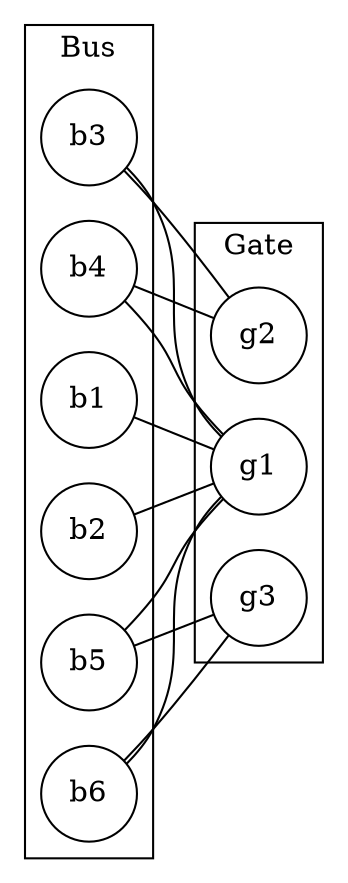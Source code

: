 graph G {
	rankdir=LR;
	{spines = false; overlap=compress}
	node [shape=circle];

	subgraph cluster_B {
//		rankdir=TB;
		
		b1;
		b2;
		b3;
		b4;
		b5;
		b6;

		label = "Bus";
	}

	subgraph cluster_G {
//		rankdir=TB;

		g1;
		g2;
		g3;

		label = "Gate";
	}

	{b1;b2;b3;b4;b5;b6}--g1;
	{b3;b4}--g2;
	{b5;b6}--g3;
//	{clusterrank=same; cluster_B; cluster_G;}
}
